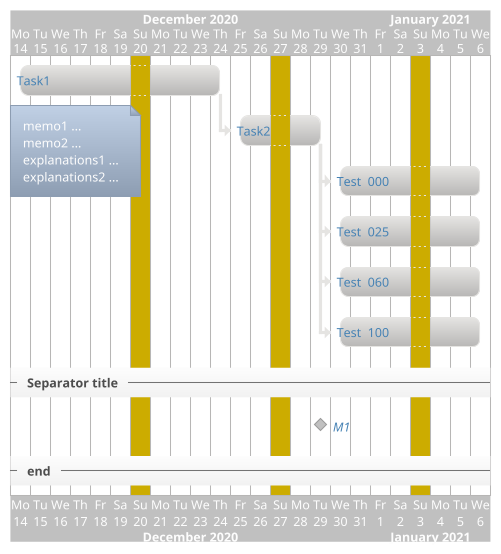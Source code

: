 ' Do not edit
' Theme Gallery
' autogenerated by script
'
@startgantt
!theme metal
Project starts the 2020-12-14
sunday are closed
[Task1] lasts 10 days
note bottom
  memo1 ...
  memo2 ...
  explanations1 ...
  explanations2 ...
end note
[Task2] lasts 4 days
[Task1] -> [Task2]
[Test  000] lasts 7 days and starts at [Task2]'s end and is 0% complete
[Test  025] lasts 7 days and starts at [Task2]'s end and is 25% complete
[Test  060] lasts 7 days and starts at [Task2]'s end and is 60% complete
[Test  100] lasts 7 days and starts at [Task2]'s end and is 100% complete
-- Separator title --
[M1] happens on 5 days after [Task1]'s end
-- end --
@endgantt
